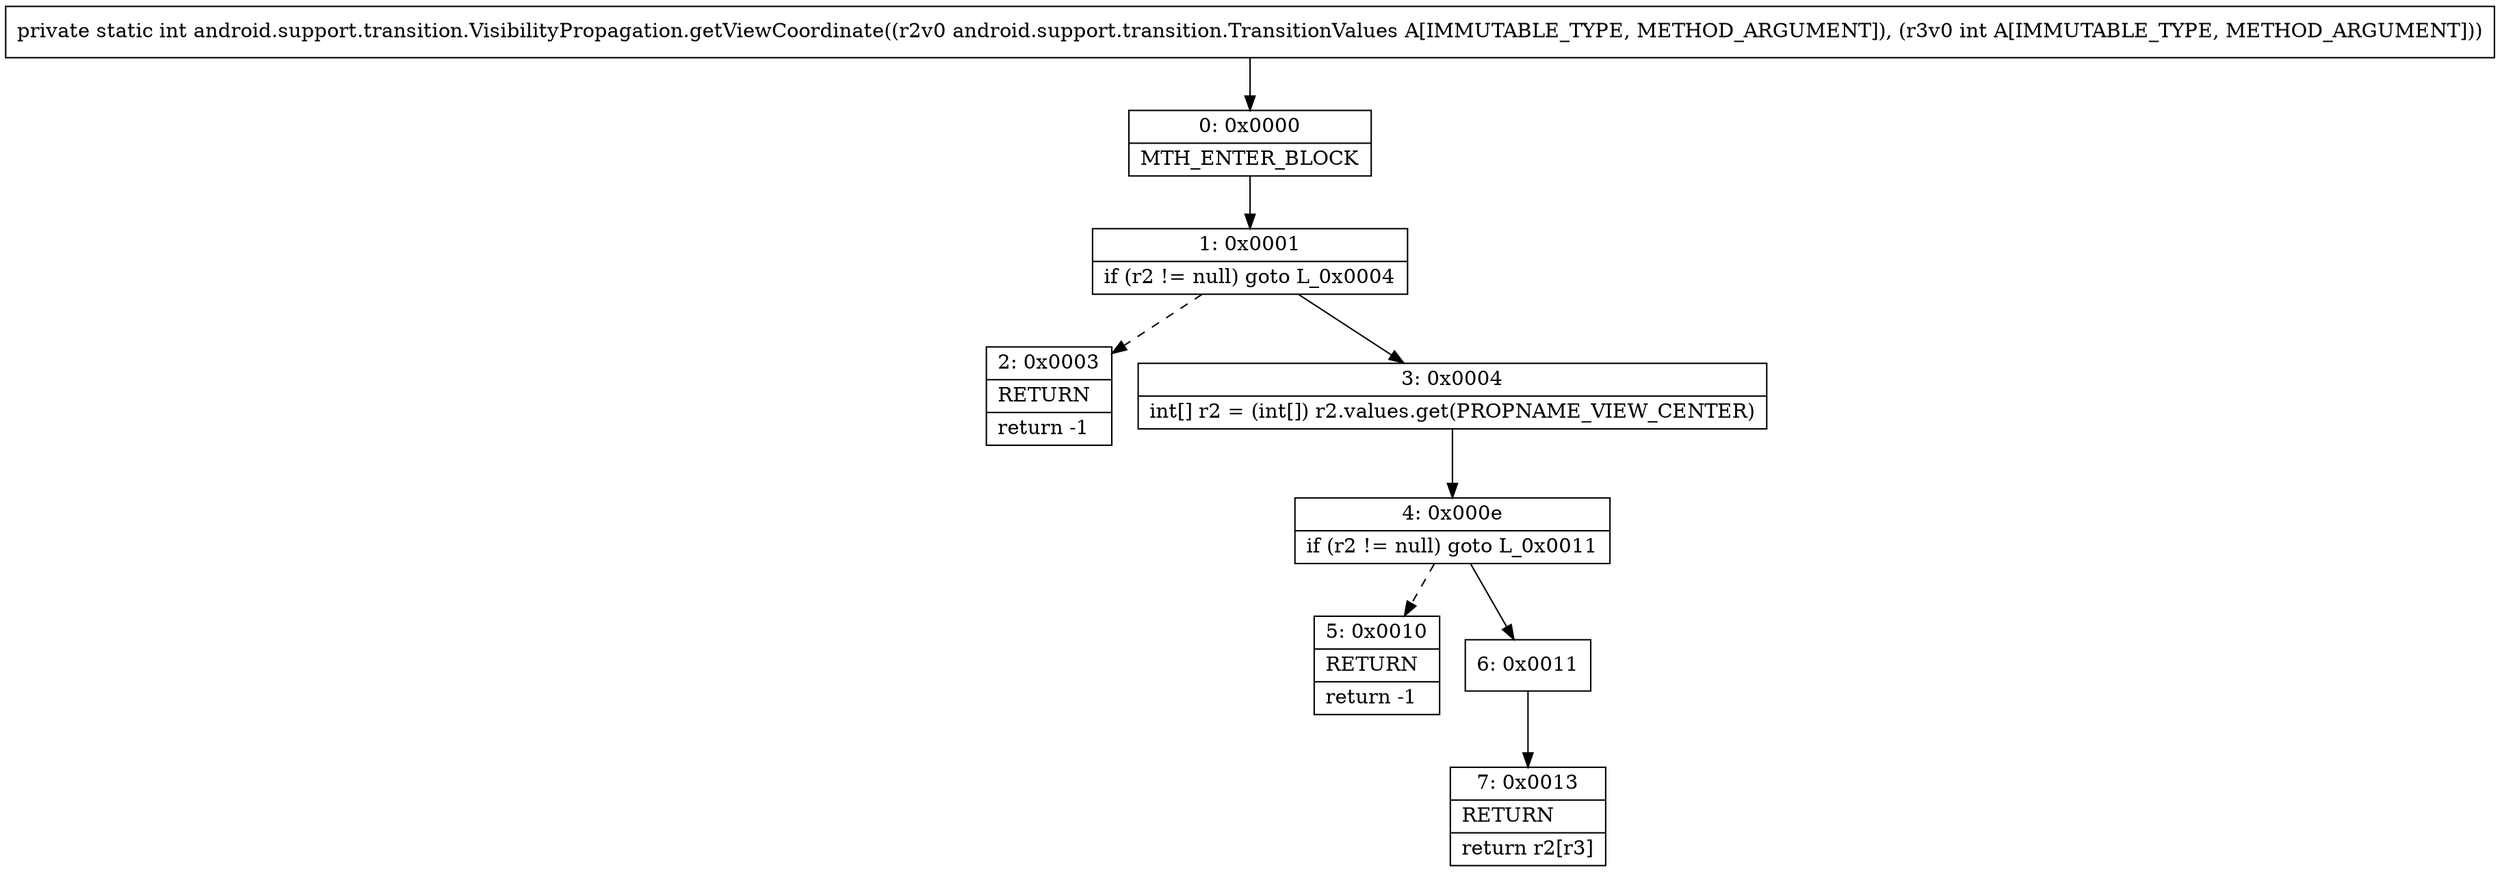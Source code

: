 digraph "CFG forandroid.support.transition.VisibilityPropagation.getViewCoordinate(Landroid\/support\/transition\/TransitionValues;I)I" {
Node_0 [shape=record,label="{0\:\ 0x0000|MTH_ENTER_BLOCK\l}"];
Node_1 [shape=record,label="{1\:\ 0x0001|if (r2 != null) goto L_0x0004\l}"];
Node_2 [shape=record,label="{2\:\ 0x0003|RETURN\l|return \-1\l}"];
Node_3 [shape=record,label="{3\:\ 0x0004|int[] r2 = (int[]) r2.values.get(PROPNAME_VIEW_CENTER)\l}"];
Node_4 [shape=record,label="{4\:\ 0x000e|if (r2 != null) goto L_0x0011\l}"];
Node_5 [shape=record,label="{5\:\ 0x0010|RETURN\l|return \-1\l}"];
Node_6 [shape=record,label="{6\:\ 0x0011}"];
Node_7 [shape=record,label="{7\:\ 0x0013|RETURN\l|return r2[r3]\l}"];
MethodNode[shape=record,label="{private static int android.support.transition.VisibilityPropagation.getViewCoordinate((r2v0 android.support.transition.TransitionValues A[IMMUTABLE_TYPE, METHOD_ARGUMENT]), (r3v0 int A[IMMUTABLE_TYPE, METHOD_ARGUMENT])) }"];
MethodNode -> Node_0;
Node_0 -> Node_1;
Node_1 -> Node_2[style=dashed];
Node_1 -> Node_3;
Node_3 -> Node_4;
Node_4 -> Node_5[style=dashed];
Node_4 -> Node_6;
Node_6 -> Node_7;
}

